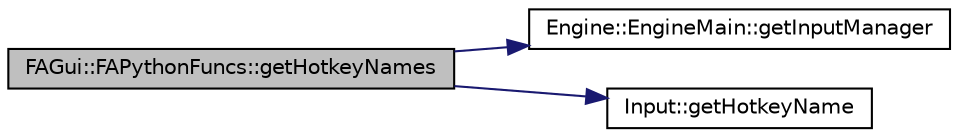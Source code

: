 digraph G
{
  edge [fontname="Helvetica",fontsize="10",labelfontname="Helvetica",labelfontsize="10"];
  node [fontname="Helvetica",fontsize="10",shape=record];
  rankdir="LR";
  Node1 [label="FAGui::FAPythonFuncs::getHotkeyNames",height=0.2,width=0.4,color="black", fillcolor="grey75", style="filled" fontcolor="black"];
  Node1 -> Node2 [color="midnightblue",fontsize="10",style="solid",fontname="Helvetica"];
  Node2 [label="Engine::EngineMain::getInputManager",height=0.2,width=0.4,color="black", fillcolor="white", style="filled",URL="$class_engine_1_1_engine_main.html#adb8f448125f3c4e10659ad7e7f135a1b"];
  Node1 -> Node3 [color="midnightblue",fontsize="10",style="solid",fontname="Helvetica"];
  Node3 [label="Input::getHotkeyName",height=0.2,width=0.4,color="black", fillcolor="white", style="filled",URL="$namespace_input.html#aa438a27dfd0bd3fff03fdff9e85d21c0"];
}
